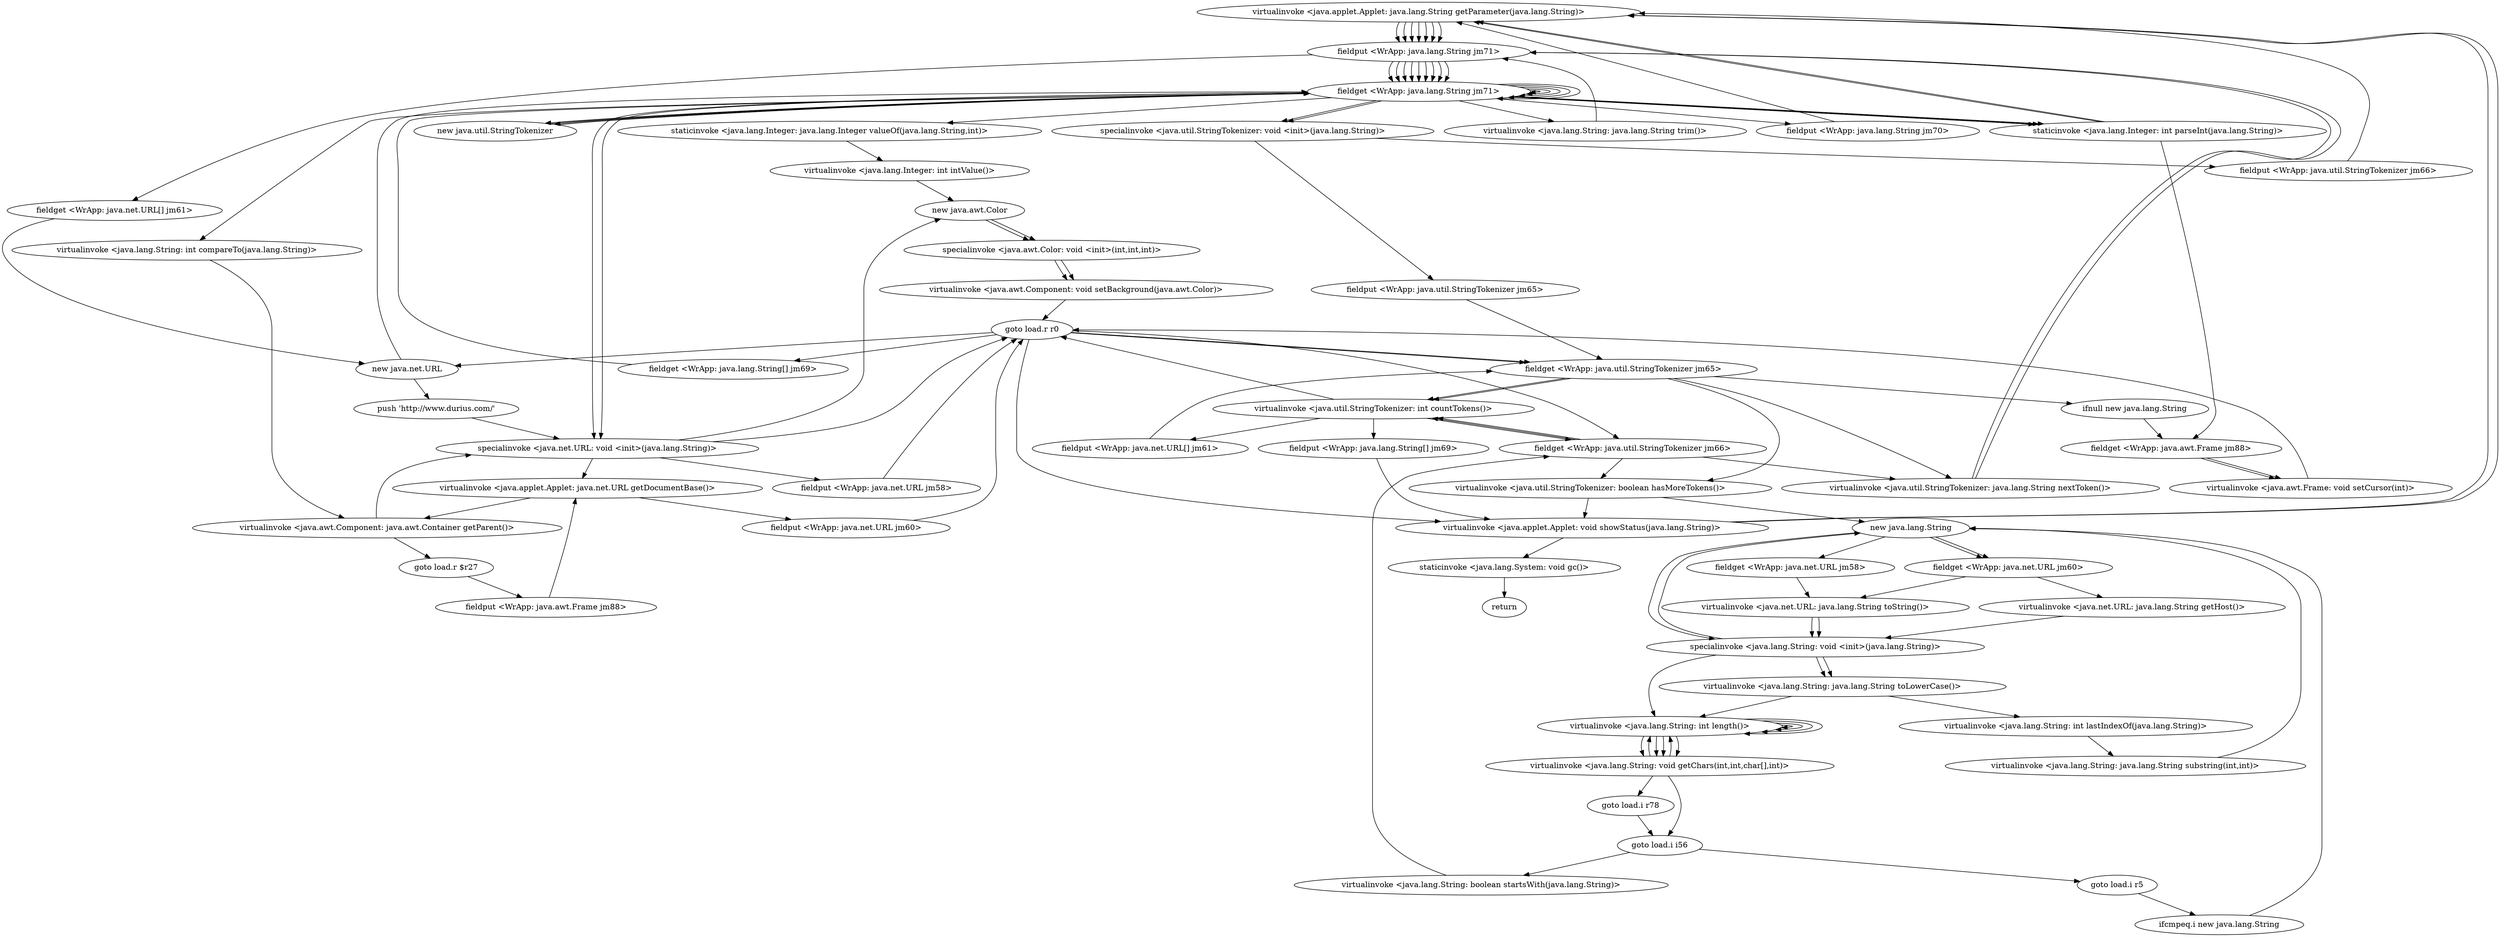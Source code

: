 digraph "" {
"virtualinvoke <java.applet.Applet: java.lang.String getParameter(java.lang.String)>";
 "virtualinvoke <java.applet.Applet: java.lang.String getParameter(java.lang.String)>"->"fieldput <WrApp: java.lang.String jm71>";
 "fieldput <WrApp: java.lang.String jm71>"->"fieldget <WrApp: java.lang.String jm71>";
 "fieldget <WrApp: java.lang.String jm71>"->"fieldget <WrApp: java.lang.String jm71>";
 "fieldget <WrApp: java.lang.String jm71>"->"staticinvoke <java.lang.Integer: java.lang.Integer valueOf(java.lang.String,int)>";
 "staticinvoke <java.lang.Integer: java.lang.Integer valueOf(java.lang.String,int)>"->"virtualinvoke <java.lang.Integer: int intValue()>";
 "virtualinvoke <java.lang.Integer: int intValue()>"->"new java.awt.Color";
 "new java.awt.Color"->"specialinvoke <java.awt.Color: void <init>(int,int,int)>";
 "specialinvoke <java.awt.Color: void <init>(int,int,int)>"->"virtualinvoke <java.awt.Component: void setBackground(java.awt.Color)>";
 "virtualinvoke <java.awt.Component: void setBackground(java.awt.Color)>"->"goto load.r r0";
 "goto load.r r0"->"new java.net.URL";
 "new java.net.URL"->"push 'http://www.durius.com/'";
 "push 'http://www.durius.com/'"->"specialinvoke <java.net.URL: void <init>(java.lang.String)>";
 "specialinvoke <java.net.URL: void <init>(java.lang.String)>"->"fieldput <WrApp: java.net.URL jm58>";
 "fieldput <WrApp: java.net.URL jm58>"->"goto load.r r0";
 "goto load.r r0"->"virtualinvoke <java.applet.Applet: void showStatus(java.lang.String)>";
 "virtualinvoke <java.applet.Applet: void showStatus(java.lang.String)>"->"virtualinvoke <java.applet.Applet: java.lang.String getParameter(java.lang.String)>";
 "virtualinvoke <java.applet.Applet: java.lang.String getParameter(java.lang.String)>"->"fieldput <WrApp: java.lang.String jm71>";
 "fieldput <WrApp: java.lang.String jm71>"->"fieldget <WrApp: java.lang.String jm71>";
 "fieldget <WrApp: java.lang.String jm71>"->"new java.util.StringTokenizer";
 "new java.util.StringTokenizer"->"fieldget <WrApp: java.lang.String jm71>";
 "fieldget <WrApp: java.lang.String jm71>"->"specialinvoke <java.util.StringTokenizer: void <init>(java.lang.String)>";
 "specialinvoke <java.util.StringTokenizer: void <init>(java.lang.String)>"->"fieldput <WrApp: java.util.StringTokenizer jm65>";
 "fieldput <WrApp: java.util.StringTokenizer jm65>"->"fieldget <WrApp: java.util.StringTokenizer jm65>";
 "fieldget <WrApp: java.util.StringTokenizer jm65>"->"virtualinvoke <java.util.StringTokenizer: int countTokens()>";
 "virtualinvoke <java.util.StringTokenizer: int countTokens()>"->"fieldput <WrApp: java.net.URL[] jm61>";
 "fieldput <WrApp: java.net.URL[] jm61>"->"fieldget <WrApp: java.util.StringTokenizer jm65>";
 "fieldget <WrApp: java.util.StringTokenizer jm65>"->"virtualinvoke <java.util.StringTokenizer: int countTokens()>";
 "virtualinvoke <java.util.StringTokenizer: int countTokens()>"->"fieldput <WrApp: java.lang.String[] jm69>";
 "fieldput <WrApp: java.lang.String[] jm69>"->"virtualinvoke <java.applet.Applet: void showStatus(java.lang.String)>";
 "virtualinvoke <java.applet.Applet: void showStatus(java.lang.String)>"->"virtualinvoke <java.applet.Applet: java.lang.String getParameter(java.lang.String)>";
 "virtualinvoke <java.applet.Applet: java.lang.String getParameter(java.lang.String)>"->"fieldput <WrApp: java.lang.String jm71>";
 "fieldput <WrApp: java.lang.String jm71>"->"fieldget <WrApp: java.lang.String jm71>";
 "fieldget <WrApp: java.lang.String jm71>"->"new java.util.StringTokenizer";
 "new java.util.StringTokenizer"->"fieldget <WrApp: java.lang.String jm71>";
 "fieldget <WrApp: java.lang.String jm71>"->"specialinvoke <java.util.StringTokenizer: void <init>(java.lang.String)>";
 "specialinvoke <java.util.StringTokenizer: void <init>(java.lang.String)>"->"fieldput <WrApp: java.util.StringTokenizer jm66>";
 "fieldput <WrApp: java.util.StringTokenizer jm66>"->"virtualinvoke <java.applet.Applet: java.lang.String getParameter(java.lang.String)>";
 "virtualinvoke <java.applet.Applet: java.lang.String getParameter(java.lang.String)>"->"fieldput <WrApp: java.lang.String jm71>";
 "fieldput <WrApp: java.lang.String jm71>"->"fieldget <WrApp: java.lang.String jm71>";
 "fieldget <WrApp: java.lang.String jm71>"->"fieldget <WrApp: java.lang.String jm71>";
 "fieldget <WrApp: java.lang.String jm71>"->"fieldput <WrApp: java.lang.String jm70>";
 "fieldput <WrApp: java.lang.String jm70>"->"virtualinvoke <java.applet.Applet: java.lang.String getParameter(java.lang.String)>";
 "virtualinvoke <java.applet.Applet: java.lang.String getParameter(java.lang.String)>"->"fieldput <WrApp: java.lang.String jm71>";
 "fieldput <WrApp: java.lang.String jm71>"->"fieldget <WrApp: java.lang.String jm71>";
 "fieldget <WrApp: java.lang.String jm71>"->"fieldget <WrApp: java.lang.String jm71>";
 "fieldget <WrApp: java.lang.String jm71>"->"staticinvoke <java.lang.Integer: int parseInt(java.lang.String)>";
 "staticinvoke <java.lang.Integer: int parseInt(java.lang.String)>"->"virtualinvoke <java.applet.Applet: java.lang.String getParameter(java.lang.String)>";
 "virtualinvoke <java.applet.Applet: java.lang.String getParameter(java.lang.String)>"->"fieldput <WrApp: java.lang.String jm71>";
 "fieldput <WrApp: java.lang.String jm71>"->"fieldget <WrApp: java.lang.String jm71>";
 "fieldget <WrApp: java.lang.String jm71>"->"fieldget <WrApp: java.lang.String jm71>";
 "fieldget <WrApp: java.lang.String jm71>"->"staticinvoke <java.lang.Integer: int parseInt(java.lang.String)>";
 "staticinvoke <java.lang.Integer: int parseInt(java.lang.String)>"->"virtualinvoke <java.applet.Applet: java.lang.String getParameter(java.lang.String)>";
 "virtualinvoke <java.applet.Applet: java.lang.String getParameter(java.lang.String)>"->"fieldput <WrApp: java.lang.String jm71>";
 "fieldput <WrApp: java.lang.String jm71>"->"fieldget <WrApp: java.lang.String jm71>";
 "fieldget <WrApp: java.lang.String jm71>"->"fieldget <WrApp: java.lang.String jm71>";
 "fieldget <WrApp: java.lang.String jm71>"->"virtualinvoke <java.lang.String: int compareTo(java.lang.String)>";
 "virtualinvoke <java.lang.String: int compareTo(java.lang.String)>"->"virtualinvoke <java.awt.Component: java.awt.Container getParent()>";
 "virtualinvoke <java.awt.Component: java.awt.Container getParent()>"->"goto load.r $r27";
 "goto load.r $r27"->"fieldput <WrApp: java.awt.Frame jm88>";
 "fieldput <WrApp: java.awt.Frame jm88>"->"virtualinvoke <java.applet.Applet: java.net.URL getDocumentBase()>";
 "virtualinvoke <java.applet.Applet: java.net.URL getDocumentBase()>"->"fieldput <WrApp: java.net.URL jm60>";
 "fieldput <WrApp: java.net.URL jm60>"->"goto load.r r0";
 "goto load.r r0"->"fieldget <WrApp: java.util.StringTokenizer jm65>";
 "fieldget <WrApp: java.util.StringTokenizer jm65>"->"ifnull new java.lang.String";
 "ifnull new java.lang.String"->"fieldget <WrApp: java.awt.Frame jm88>";
 "fieldget <WrApp: java.awt.Frame jm88>"->"virtualinvoke <java.awt.Frame: void setCursor(int)>";
 "virtualinvoke <java.awt.Frame: void setCursor(int)>"->"goto load.r r0";
 "goto load.r r0"->"fieldget <WrApp: java.util.StringTokenizer jm65>";
 "fieldget <WrApp: java.util.StringTokenizer jm65>"->"virtualinvoke <java.util.StringTokenizer: boolean hasMoreTokens()>";
 "virtualinvoke <java.util.StringTokenizer: boolean hasMoreTokens()>"->"new java.lang.String";
 "new java.lang.String"->"specialinvoke <java.lang.String: void <init>(java.lang.String)>";
 "specialinvoke <java.lang.String: void <init>(java.lang.String)>"->"new java.lang.String";
 "new java.lang.String"->"fieldget <WrApp: java.net.URL jm58>";
 "fieldget <WrApp: java.net.URL jm58>"->"virtualinvoke <java.net.URL: java.lang.String toString()>";
 "virtualinvoke <java.net.URL: java.lang.String toString()>"->"specialinvoke <java.lang.String: void <init>(java.lang.String)>";
 "specialinvoke <java.lang.String: void <init>(java.lang.String)>"->"virtualinvoke <java.lang.String: int length()>";
 "virtualinvoke <java.lang.String: int length()>"->"virtualinvoke <java.lang.String: int length()>";
 "virtualinvoke <java.lang.String: int length()>"->"virtualinvoke <java.lang.String: int length()>";
 "virtualinvoke <java.lang.String: int length()>"->"virtualinvoke <java.lang.String: void getChars(int,int,char[],int)>";
 "virtualinvoke <java.lang.String: void getChars(int,int,char[],int)>"->"virtualinvoke <java.lang.String: int length()>";
 "virtualinvoke <java.lang.String: int length()>"->"virtualinvoke <java.lang.String: void getChars(int,int,char[],int)>";
 "virtualinvoke <java.lang.String: void getChars(int,int,char[],int)>"->"goto load.i i56";
 "goto load.i i56"->"goto load.i r5";
 "goto load.i r5"->"ifcmpeq.i new java.lang.String";
 "ifcmpeq.i new java.lang.String"->"new java.lang.String";
 "new java.lang.String"->"fieldget <WrApp: java.net.URL jm60>";
 "fieldget <WrApp: java.net.URL jm60>"->"virtualinvoke <java.net.URL: java.lang.String toString()>";
 "virtualinvoke <java.net.URL: java.lang.String toString()>"->"specialinvoke <java.lang.String: void <init>(java.lang.String)>";
 "specialinvoke <java.lang.String: void <init>(java.lang.String)>"->"virtualinvoke <java.lang.String: java.lang.String toLowerCase()>";
 "virtualinvoke <java.lang.String: java.lang.String toLowerCase()>"->"virtualinvoke <java.lang.String: int lastIndexOf(java.lang.String)>";
 "virtualinvoke <java.lang.String: int lastIndexOf(java.lang.String)>"->"virtualinvoke <java.lang.String: java.lang.String substring(int,int)>";
 "virtualinvoke <java.lang.String: java.lang.String substring(int,int)>"->"new java.lang.String";
 "new java.lang.String"->"fieldget <WrApp: java.net.URL jm60>";
 "fieldget <WrApp: java.net.URL jm60>"->"virtualinvoke <java.net.URL: java.lang.String getHost()>";
 "virtualinvoke <java.net.URL: java.lang.String getHost()>"->"specialinvoke <java.lang.String: void <init>(java.lang.String)>";
 "specialinvoke <java.lang.String: void <init>(java.lang.String)>"->"virtualinvoke <java.lang.String: java.lang.String toLowerCase()>";
 "virtualinvoke <java.lang.String: java.lang.String toLowerCase()>"->"virtualinvoke <java.lang.String: int length()>";
 "virtualinvoke <java.lang.String: int length()>"->"virtualinvoke <java.lang.String: int length()>";
 "virtualinvoke <java.lang.String: int length()>"->"virtualinvoke <java.lang.String: int length()>";
 "virtualinvoke <java.lang.String: int length()>"->"virtualinvoke <java.lang.String: void getChars(int,int,char[],int)>";
 "virtualinvoke <java.lang.String: void getChars(int,int,char[],int)>"->"virtualinvoke <java.lang.String: int length()>";
 "virtualinvoke <java.lang.String: int length()>"->"virtualinvoke <java.lang.String: void getChars(int,int,char[],int)>";
 "virtualinvoke <java.lang.String: void getChars(int,int,char[],int)>"->"goto load.i r78";
 "goto load.i r78"->"goto load.i i56";
 "goto load.i i56"->"virtualinvoke <java.lang.String: boolean startsWith(java.lang.String)>";
 "virtualinvoke <java.lang.String: boolean startsWith(java.lang.String)>"->"fieldget <WrApp: java.util.StringTokenizer jm66>";
 "fieldget <WrApp: java.util.StringTokenizer jm66>"->"virtualinvoke <java.util.StringTokenizer: int countTokens()>";
 "virtualinvoke <java.util.StringTokenizer: int countTokens()>"->"fieldget <WrApp: java.util.StringTokenizer jm66>";
 "fieldget <WrApp: java.util.StringTokenizer jm66>"->"virtualinvoke <java.util.StringTokenizer: int countTokens()>";
 "virtualinvoke <java.util.StringTokenizer: int countTokens()>"->"goto load.r r0";
 "goto load.r r0"->"fieldget <WrApp: java.util.StringTokenizer jm66>";
 "fieldget <WrApp: java.util.StringTokenizer jm66>"->"virtualinvoke <java.util.StringTokenizer: boolean hasMoreTokens()>";
 "virtualinvoke <java.util.StringTokenizer: boolean hasMoreTokens()>"->"virtualinvoke <java.applet.Applet: void showStatus(java.lang.String)>";
 "virtualinvoke <java.applet.Applet: void showStatus(java.lang.String)>"->"staticinvoke <java.lang.System: void gc()>";
 "staticinvoke <java.lang.System: void gc()>"->"return";
"fieldget <WrApp: java.util.StringTokenizer jm66>";
 "fieldget <WrApp: java.util.StringTokenizer jm66>"->"virtualinvoke <java.util.StringTokenizer: java.lang.String nextToken()>";
 "virtualinvoke <java.util.StringTokenizer: java.lang.String nextToken()>"->"fieldput <WrApp: java.lang.String jm71>";
 "fieldput <WrApp: java.lang.String jm71>"->"fieldget <WrApp: java.lang.String jm71>";
 "fieldget <WrApp: java.lang.String jm71>"->"virtualinvoke <java.lang.String: java.lang.String trim()>";
 "virtualinvoke <java.lang.String: java.lang.String trim()>"->"fieldput <WrApp: java.lang.String jm71>";
 "fieldput <WrApp: java.lang.String jm71>"->"fieldget <WrApp: java.lang.String jm71>";
 "fieldget <WrApp: java.lang.String jm71>"->"staticinvoke <java.lang.Integer: int parseInt(java.lang.String)>";
 "staticinvoke <java.lang.Integer: int parseInt(java.lang.String)>"->"fieldget <WrApp: java.awt.Frame jm88>";
 "fieldget <WrApp: java.awt.Frame jm88>"->"virtualinvoke <java.awt.Frame: void setCursor(int)>";
"fieldget <WrApp: java.util.StringTokenizer jm65>";
 "fieldget <WrApp: java.util.StringTokenizer jm65>"->"virtualinvoke <java.util.StringTokenizer: java.lang.String nextToken()>";
 "virtualinvoke <java.util.StringTokenizer: java.lang.String nextToken()>"->"fieldput <WrApp: java.lang.String jm71>";
 "fieldput <WrApp: java.lang.String jm71>"->"fieldget <WrApp: java.net.URL[] jm61>";
 "fieldget <WrApp: java.net.URL[] jm61>"->"new java.net.URL";
 "new java.net.URL"->"fieldget <WrApp: java.lang.String jm71>";
 "fieldget <WrApp: java.lang.String jm71>"->"specialinvoke <java.net.URL: void <init>(java.lang.String)>";
 "specialinvoke <java.net.URL: void <init>(java.lang.String)>"->"goto load.r r0";
 "goto load.r r0"->"fieldget <WrApp: java.lang.String[] jm69>";
 "fieldget <WrApp: java.lang.String[] jm69>"->"fieldget <WrApp: java.lang.String jm71>";
 "fieldget <WrApp: java.lang.String jm71>"-> "specialinvoke <java.net.URL: void <init>(java.lang.String)>"-> "virtualinvoke <java.applet.Applet: java.net.URL getDocumentBase()>"->"virtualinvoke <java.awt.Component: java.awt.Container getParent()>";
 "virtualinvoke <java.awt.Component: java.awt.Container getParent()>"-> "specialinvoke <java.net.URL: void <init>(java.lang.String)>"->"new java.awt.Color";
 "new java.awt.Color"->"specialinvoke <java.awt.Color: void <init>(int,int,int)>";
 "specialinvoke <java.awt.Color: void <init>(int,int,int)>"->"virtualinvoke <java.awt.Component: void setBackground(java.awt.Color)>";
}
